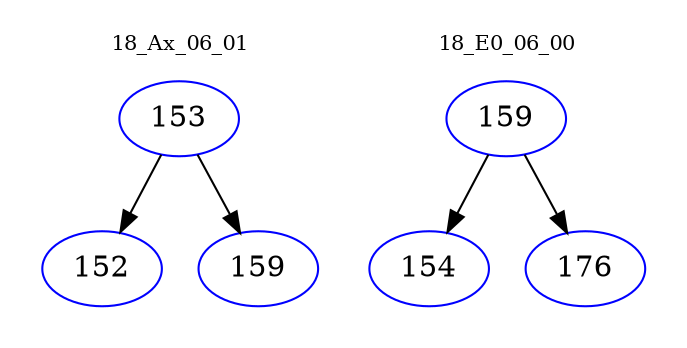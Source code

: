 digraph{
subgraph cluster_0 {
color = white
label = "18_Ax_06_01";
fontsize=10;
T0_153 [label="153", color="blue"]
T0_153 -> T0_152 [color="black"]
T0_152 [label="152", color="blue"]
T0_153 -> T0_159 [color="black"]
T0_159 [label="159", color="blue"]
}
subgraph cluster_1 {
color = white
label = "18_E0_06_00";
fontsize=10;
T1_159 [label="159", color="blue"]
T1_159 -> T1_154 [color="black"]
T1_154 [label="154", color="blue"]
T1_159 -> T1_176 [color="black"]
T1_176 [label="176", color="blue"]
}
}
